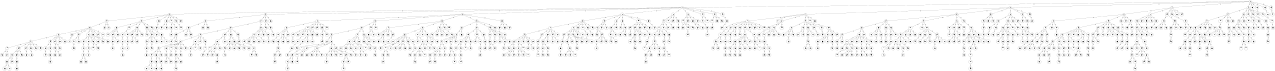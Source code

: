 graph G {
size="8.5,11;"
ratio = "expand;"
fixedsize="true;"
overlap="scale;"
node[shape=circle,width=.12,hight=.12,fontsize=12]
edge[fontsize=12]

0[label=" 0" color=black, pos="2.4255162,2.7724659!"];
1[label=" 1" color=black, pos="2.8755446,2.6848909!"];
2[label=" 2" color=black, pos="1.7741017,1.1785218!"];
3[label=" 3" color=black, pos="0.029870349,2.9129953!"];
4[label=" 4" color=black, pos="0.48423397,1.3243323!"];
5[label=" 5" color=black, pos="2.4279436,2.5830209!"];
6[label=" 6" color=black, pos="1.8306444,2.0091673!"];
7[label=" 7" color=black, pos="0.28789661,1.3763756!"];
8[label=" 8" color=black, pos="1.1988766,0.72974061!"];
9[label=" 9" color=black, pos="1.4156217,0.345829!"];
10[label=" 10" color=black, pos="2.740005,0.038036957!"];
11[label=" 11" color=black, pos="0.30665304,1.7913009!"];
12[label=" 12" color=black, pos="0.054149743,0.16184294!"];
13[label=" 13" color=black, pos="1.3517274,0.3686599!"];
14[label=" 14" color=black, pos="1.8795141,1.6578725!"];
15[label=" 15" color=black, pos="1.8764402,0.88082352!"];
16[label=" 16" color=black, pos="0.18308953,0.14973792!"];
17[label=" 17" color=black, pos="1.0251956,1.7884346!"];
18[label=" 18" color=black, pos="2.0199177,1.535076!"];
19[label=" 19" color=black, pos="0.77750383,0.11745777!"];
20[label=" 20" color=black, pos="1.44201,0.31374688!"];
21[label=" 21" color=black, pos="1.0241646,0.97610913!"];
22[label=" 22" color=black, pos="1.060234,2.0710893!"];
23[label=" 23" color=black, pos="1.6682297,1.0119909!"];
24[label=" 24" color=black, pos="1.562477,2.4500304!"];
25[label=" 25" color=black, pos="0.65729576,0.3528732!"];
26[label=" 26" color=black, pos="2.0649365,2.0037842!"];
27[label=" 27" color=black, pos="0.214326,1.6740939!"];
28[label=" 28" color=black, pos="1.4005427,2.4500733!"];
29[label=" 29" color=black, pos="1.6702476,1.3283859!"];
30[label=" 30" color=black, pos="0.06016404,2.6671557!"];
31[label=" 31" color=black, pos="1.3513882,2.5797129!"];
32[label=" 32" color=black, pos="2.8408754,0.50153774!"];
33[label=" 33" color=black, pos="2.2682082,1.1753847!"];
34[label=" 34" color=black, pos="2.7423601,2.1755851!"];
35[label=" 35" color=black, pos="1.3004109,1.613022!"];
36[label=" 36" color=black, pos="0.83751974,1.1256609!"];
37[label=" 37" color=black, pos="1.4892778,2.2382488!"];
38[label=" 38" color=black, pos="1.8535222,2.2778355!"];
39[label=" 39" color=black, pos="1.5845511,2.1187755!"];
40[label=" 40" color=black, pos="2.8872917,2.9235978!"];
41[label=" 41" color=black, pos="2.4747241,2.4886447!"];
42[label=" 42" color=black, pos="1.2781514,1.1737703!"];
43[label=" 43" color=black, pos="2.5139087,1.2795159!"];
44[label=" 44" color=black, pos="1.8498878,1.8591957!"];
45[label=" 45" color=black, pos="1.8592237,2.8886074!"];
46[label=" 46" color=black, pos="1.002849,1.9176562!"];
47[label=" 47" color=black, pos="1.0239914,1.0128267!"];
48[label=" 48" color=black, pos="1.6567449,1.066783!"];
49[label=" 49" color=black, pos="1.0354069,0.34855331!"];
50[label=" 50" color=black, pos="1.2196574,0.89212054!"];
51[label=" 51" color=black, pos="2.3091161,1.0849945!"];
52[label=" 52" color=black, pos="2.5768133,0.49816937!"];
53[label=" 53" color=black, pos="1.0416348,1.148783!"];
54[label=" 54" color=black, pos="2.5532197,2.631884!"];
55[label=" 55" color=black, pos="1.1028709,2.4884942!"];
56[label=" 56" color=black, pos="0.58113516,2.8910848!"];
57[label=" 57" color=black, pos="2.1107049,0.93010034!"];
58[label=" 58" color=black, pos="1.7619618,2.0639284!"];
59[label=" 59" color=black, pos="1.9938573,1.2300817!"];
60[label=" 60" color=black, pos="0.093113123,2.0067077!"];
61[label=" 61" color=black, pos="0.11502783,1.1792317!"];
62[label=" 62" color=black, pos="1.2219299,0.24545866!"];
63[label=" 63" color=black, pos="0.45582638,2.0844165!"];
64[label=" 64" color=black, pos="1.28923,2.6535036!"];
65[label=" 65" color=black, pos="1.2151395,2.7302972!"];
66[label=" 66" color=black, pos="1.4058248,1.0481792!"];
67[label=" 67" color=black, pos="0.94314843,2.9703528!"];
68[label=" 68" color=black, pos="1.0065119,0.17100945!"];
69[label=" 69" color=black, pos="0.13255125,2.7897873!"];
70[label=" 70" color=black, pos="0.16135685,2.6792819!"];
71[label=" 71" color=black, pos="0.76919879,1.6541448!"];
72[label=" 72" color=black, pos="0.73919975,0.45836372!"];
73[label=" 73" color=black, pos="0.89125233,2.9314406!"];
74[label=" 74" color=black, pos="0.98288643,0.69675933!"];
75[label=" 75" color=black, pos="0.25788066,2.9622964!"];
76[label=" 76" color=black, pos="2.6441727,2.3859323!"];
77[label=" 77" color=black, pos="1.483547,1.1312051!"];
78[label=" 78" color=black, pos="2.2109655,2.2620871!"];
79[label=" 79" color=black, pos="0.57418533,0.038593153!"];
80[label=" 80" color=black, pos="1.2238802,1.2677244!"];
81[label=" 81" color=black, pos="0.68561776,2.4122097!"];
82[label=" 82" color=black, pos="2.1787848,2.594539!"];
83[label=" 83" color=black, pos="0.7760812,1.701058!"];
84[label=" 84" color=black, pos="1.6901413,0.19697792!"];
85[label=" 85" color=black, pos="1.2627099,0.81859218!"];
86[label=" 86" color=black, pos="2.13867,1.4538398!"];
87[label=" 87" color=black, pos="2.9969111,2.0262404!"];
88[label=" 88" color=black, pos="0.98938978,1.3359239!"];
89[label=" 89" color=black, pos="2.4931297,1.3435117!"];
90[label=" 90" color=black, pos="1.8571026,2.1085799!"];
91[label=" 91" color=black, pos="2.4948862,0.053437771!"];
92[label=" 92" color=black, pos="0.89662814,0.35871584!"];
93[label=" 93" color=black, pos="1.5785987,2.6330134!"];
94[label=" 94" color=black, pos="0.25798727,0.43012397!"];
95[label=" 95" color=black, pos="0.5792861,1.4756897!"];
96[label=" 96" color=black, pos="1.7503291,2.2436834!"];
97[label=" 97" color=black, pos="1.5597472,0.91537323!"];
98[label=" 98" color=black, pos="0.5252459,1.0500337!"];
99[label=" 99" color=black, pos="2.833591,1.2051596!"];
100[label=" 100" color=black, pos="2.3538871,0.8895571!"];
101[label=" 101" color=black, pos="0.7411835,0.64975451!"];
102[label=" 102" color=black, pos="2.6094237,1.2540692!"];
103[label=" 103" color=black, pos="2.5362428,1.7573857!"];
104[label=" 104" color=black, pos="1.5413725,0.53003067!"];
105[label=" 105" color=black, pos="1.5882642,1.5179695!"];
106[label=" 106" color=black, pos="1.469357,2.1336423!"];
107[label=" 107" color=black, pos="0.67147455,1.033167!"];
108[label=" 108" color=black, pos="2.9026774,1.9578475!"];
109[label=" 109" color=black, pos="0.44529468,2.6430317!"];
110[label=" 110" color=black, pos="2.6874805,0.24342821!"];
111[label=" 111" color=black, pos="1.6268597,1.5102952!"];
112[label=" 112" color=black, pos="2.001883,1.2693518!"];
113[label=" 113" color=black, pos="1.4857298,2.7036574!"];
114[label=" 114" color=black, pos="1.3553244,0.25803474!"];
115[label=" 115" color=black, pos="0.17610154,1.0521606!"];
116[label=" 116" color=black, pos="1.2139259,2.7226398!"];
117[label=" 117" color=black, pos="0.61761016,0.713939!"];
118[label=" 118" color=black, pos="2.2627723,2.528814!"];
119[label=" 119" color=black, pos="0.95818112,2.0578641!"];
120[label=" 120" color=black, pos="2.0794351,0.55021137!"];
121[label=" 121" color=black, pos="2.1145372,0.52025165!"];
122[label=" 122" color=black, pos="0.091168395,1.4966605!"];
123[label=" 123" color=black, pos="1.0694882,0.34604885!"];
124[label=" 124" color=black, pos="0.55882932,0.9426347!"];
125[label=" 125" color=black, pos="1.4343601,1.4815301!"];
126[label=" 126" color=black, pos="1.6139409,2.5867643!"];
127[label=" 127" color=black, pos="0.049453273,1.5321862!"];
128[label=" 128" color=black, pos="2.9718442,2.6940532!"];
129[label=" 129" color=black, pos="0.3362663,2.5562429!"];
130[label=" 130" color=black, pos="0.99259124,1.6947046!"];
131[label=" 131" color=black, pos="1.6017247,0.34549351!"];
132[label=" 132" color=black, pos="1.1094421,2.3369934!"];
133[label=" 133" color=black, pos="0.94470191,2.2409346!"];
134[label=" 134" color=black, pos="2.8288677,0.13076487!"];
135[label=" 135" color=black, pos="2.4723273,1.0072093!"];
136[label=" 136" color=black, pos="0.74534859,0.53055286!"];
137[label=" 137" color=black, pos="1.9155673,0.50904959!"];
138[label=" 138" color=black, pos="1.1396993,0.97023799!"];
139[label=" 139" color=black, pos="0.24450771,1.9019779!"];
140[label=" 140" color=black, pos="1.6038597,1.8977521!"];
141[label=" 141" color=black, pos="2.0574949,1.1072044!"];
142[label=" 142" color=black, pos="1.9663856,0.7646835!"];
143[label=" 143" color=black, pos="1.9009204,2.8828843!"];
144[label=" 144" color=black, pos="0.47315526,1.7278838!"];
145[label=" 145" color=black, pos="2.500233,2.2968812!"];
146[label=" 146" color=black, pos="1.4406877,1.3813562!"];
147[label=" 147" color=black, pos="2.5828507,0.039145226!"];
148[label=" 148" color=black, pos="1.5223055,0.73527198!"];
149[label=" 149" color=black, pos="0.075584021,1.466163!"];
150[label=" 150" color=black, pos="2.0804457,2.4806825!"];
151[label=" 151" color=black, pos="1.0027393,1.627635!"];
152[label=" 152" color=black, pos="2.777004,0.86461714!"];
153[label=" 153" color=black, pos="0.59245232,1.9171693!"];
154[label=" 154" color=black, pos="2.4286175,1.7183354!"];
155[label=" 155" color=black, pos="2.5818596,0.1981785!"];
156[label=" 156" color=black, pos="0.69437791,0.68396556!"];
157[label=" 157" color=black, pos="1.7759269,1.8119315!"];
158[label=" 158" color=black, pos="1.3809751,2.8377387!"];
159[label=" 159" color=black, pos="2.6561808,2.8596089!"];
160[label=" 160" color=black, pos="1.8208927,2.7104218!"];
161[label=" 161" color=black, pos="1.8857243,0.44648497!"];
162[label=" 162" color=black, pos="0.92611656,2.32581!"];
163[label=" 163" color=black, pos="0.92230092,2.6121413!"];
164[label=" 164" color=black, pos="2.4574389,1.3866407!"];
165[label=" 165" color=black, pos="2.4462355,1.0897385!"];
166[label=" 166" color=black, pos="0.4911863,2.2109249!"];
167[label=" 167" color=black, pos="0.39285102,0.58055189!"];
168[label=" 168" color=black, pos="2.7947598,0.62708868!"];
169[label=" 169" color=black, pos="0.91856473,1.9948259!"];
170[label=" 170" color=black, pos="0.23839398,1.3526575!"];
171[label=" 171" color=black, pos="2.8446244,0.77737372!"];
172[label=" 172" color=black, pos="1.2609057,2.5354292!"];
173[label=" 173" color=black, pos="2.3625868,1.5343517!"];
174[label=" 174" color=black, pos="1.5526449,1.0011402!"];
175[label=" 175" color=black, pos="0.81581036,1.1592396!"];
176[label=" 176" color=black, pos="2.8726657,1.2910543!"];
177[label=" 177" color=black, pos="1.8599019,1.6359117!"];
178[label=" 178" color=black, pos="2.6065161,0.2589908!"];
179[label=" 179" color=black, pos="0.95336804,2.7532038!"];
180[label=" 180" color=black, pos="0.20037898,1.9214149!"];
181[label=" 181" color=black, pos="2.9138006,1.4167388!"];
182[label=" 182" color=black, pos="2.2010432,0.41194138!"];
183[label=" 183" color=black, pos="2.999571,0.62742374!"];
184[label=" 184" color=black, pos="1.3575092,0.66346715!"];
185[label=" 185" color=black, pos="0.20435826,2.315707!"];
186[label=" 186" color=black, pos="0.28794812,1.2620149!"];
187[label=" 187" color=black, pos="2.6110624,1.4555899!"];
188[label=" 188" color=black, pos="1.3038516,0.37440707!"];
189[label=" 189" color=black, pos="1.8327715,2.6840977!"];
190[label=" 190" color=black, pos="2.2090248,2.0506683!"];
191[label=" 191" color=black, pos="1.66722,2.0808325!"];
192[label=" 192" color=black, pos="2.5965701,0.24214043!"];
193[label=" 193" color=black, pos="0.043678509,2.6118027!"];
194[label=" 194" color=black, pos="2.1325453,1.5729428!"];
195[label=" 195" color=black, pos="2.8890363,2.555049!"];
196[label=" 196" color=black, pos="0.40553757,1.4105402!"];
197[label=" 197" color=black, pos="1.7206019,2.2721238!"];
198[label=" 198" color=black, pos="0.19067695,1.1382225!"];
199[label=" 199" color=black, pos="0.00088418135,2.8826263!"];
200[label=" 200" color=black, pos="0.96335454,1.3983826!"];
201[label=" 201" color=black, pos="2.6826142,1.3386597!"];
202[label=" 202" color=black, pos="1.884003,1.5587672!"];
203[label=" 203" color=black, pos="1.9401352,2.9659272!"];
204[label=" 204" color=black, pos="0.04327223,0.58398182!"];
205[label=" 205" color=black, pos="1.4711053,1.6935009!"];
206[label=" 206" color=black, pos="2.1788978,1.5196792!"];
207[label=" 207" color=black, pos="2.0507782,1.7772362!"];
208[label=" 208" color=black, pos="1.5270722,1.0211658!"];
209[label=" 209" color=black, pos="0.18580413,0.02484584!"];
210[label=" 210" color=black, pos="1.271428,0.84284637!"];
211[label=" 211" color=black, pos="2.6974292,2.5572359!"];
212[label=" 212" color=black, pos="1.185241,1.5045755!"];
213[label=" 213" color=black, pos="1.9973234,2.3181284!"];
214[label=" 214" color=black, pos="1.0297997,2.356003!"];
215[label=" 215" color=black, pos="1.2401131,0.094710734!"];
216[label=" 216" color=black, pos="0.30885804,0.97687166!"];
217[label=" 217" color=black, pos="0.47570207,2.5644693!"];
218[label=" 218" color=black, pos="0.58533049,1.9586932!"];
219[label=" 219" color=black, pos="0.21608923,1.023461!"];
220[label=" 220" color=black, pos="2.6571468,1.0576764!"];
221[label=" 221" color=black, pos="1.726113,0.83069125!"];
222[label=" 222" color=black, pos="1.2136125,1.8364906!"];
223[label=" 223" color=black, pos="0.31993354,1.2209109!"];
224[label=" 224" color=black, pos="2.0470779,1.1234538!"];
225[label=" 225" color=black, pos="1.1995001,0.26991002!"];
226[label=" 226" color=black, pos="1.0952387,0.067590213!"];
227[label=" 227" color=black, pos="2.7445323,0.7126581!"];
228[label=" 228" color=black, pos="0.61908782,0.05614923!"];
229[label=" 229" color=black, pos="2.1461394,0.10111345!"];
230[label=" 230" color=black, pos="1.0735348,0.81347751!"];
231[label=" 231" color=black, pos="2.8688054,0.022259912!"];
232[label=" 232" color=black, pos="0.23217101,1.4386633!"];
233[label=" 233" color=black, pos="0.83363672,0.21650165!"];
234[label=" 234" color=black, pos="0.93717656,1.2402033!"];
235[label=" 235" color=black, pos="1.3751431,0.083387935!"];
236[label=" 236" color=black, pos="2.7231959,1.3394317!"];
237[label=" 237" color=black, pos="0.026377649,1.2290872!"];
238[label=" 238" color=black, pos="2.3781492,2.4933808!"];
239[label=" 239" color=black, pos="1.0769531,0.16283799!"];
240[label=" 240" color=black, pos="2.6613543,0.74079523!"];
241[label=" 241" color=black, pos="2.3100747,0.42386647!"];
242[label=" 242" color=black, pos="1.2413887,2.9289601!"];
243[label=" 243" color=black, pos="1.6169312,0.61076277!"];
244[label=" 244" color=black, pos="2.1518852,0.20946243!"];
245[label=" 245" color=black, pos="2.3907396,0.27817527!"];
246[label=" 246" color=black, pos="2.4811143,2.0158435!"];
247[label=" 247" color=black, pos="1.2871967,0.86719161!"];
248[label=" 248" color=black, pos="0.78018278,2.4435421!"];
249[label=" 249" color=black, pos="1.5652837,0.33750868!"];
250[label=" 250" color=black, pos="1.5314784,1.4232043!"];
251[label=" 251" color=black, pos="1.2788168,0.48853665!"];
252[label=" 252" color=black, pos="0.98416152,0.60896482!"];
253[label=" 253" color=black, pos="1.1365487,1.14379!"];
254[label=" 254" color=black, pos="2.6586961,1.1757305!"];
255[label=" 255" color=black, pos="0.33831491,0.89444385!"];
256[label=" 256" color=black, pos="2.6509089,1.2087551!"];
257[label=" 257" color=black, pos="2.2053945,1.0228651!"];
258[label=" 258" color=black, pos="2.8127326,1.8852824!"];
259[label=" 259" color=black, pos="1.4800364,2.5222514!"];
260[label=" 260" color=black, pos="0.071818137,0.83909908!"];
261[label=" 261" color=black, pos="1.0183563,2.8260299!"];
262[label=" 262" color=black, pos="2.1425225,2.6229452!"];
263[label=" 263" color=black, pos="1.0446825,2.5993351!"];
264[label=" 264" color=black, pos="2.855375,0.91178404!"];
265[label=" 265" color=black, pos="2.354354,0.7976424!"];
266[label=" 266" color=black, pos="2.3807185,2.258636!"];
267[label=" 267" color=black, pos="1.0567439,2.3249528!"];
268[label=" 268" color=black, pos="0.91210353,1.3369289!"];
269[label=" 269" color=black, pos="2.146941,1.6075122!"];
270[label=" 270" color=black, pos="0.16471909,0.77030089!"];
271[label=" 271" color=black, pos="1.7478464,1.904993!"];
272[label=" 272" color=black, pos="0.1777262,0.66399088!"];
273[label=" 273" color=black, pos="1.7514261,0.69916684!"];
274[label=" 274" color=black, pos="2.1445581,1.9928995!"];
275[label=" 275" color=black, pos="1.7386902,1.329864!"];
276[label=" 276" color=black, pos="2.4819043,1.5812535!"];
277[label=" 277" color=black, pos="0.82975156,0.91830876!"];
278[label=" 278" color=black, pos="0.41922302,0.20387221!"];
279[label=" 279" color=black, pos="2.0582456,0.77029075!"];
280[label=" 280" color=black, pos="1.9256422,1.7680521!"];
281[label=" 281" color=black, pos="2.8959149,2.8092129!"];
282[label=" 282" color=black, pos="0.42502174,2.241775!"];
283[label=" 283" color=black, pos="0.11996476,0.81450564!"];
284[label=" 284" color=black, pos="1.2384318,1.2307143!"];
285[label=" 285" color=black, pos="2.5845248,0.062654011!"];
286[label=" 286" color=black, pos="1.8376327,2.1708172!"];
287[label=" 287" color=black, pos="2.3753914,2.1318502!"];
288[label=" 288" color=black, pos="1.3753896,1.9781019!"];
289[label=" 289" color=black, pos="0.36712116,1.3117775!"];
290[label=" 290" color=black, pos="1.5894272,0.95585482!"];
291[label=" 291" color=black, pos="1.1251914,1.311261!"];
292[label=" 292" color=black, pos="1.1661196,2.4318066!"];
293[label=" 293" color=black, pos="1.6909984,2.7543923!"];
294[label=" 294" color=black, pos="2.7609868,2.4245094!"];
295[label=" 295" color=black, pos="0.86631745,1.4374118!"];
296[label=" 296" color=black, pos="2.4562619,1.5130116!"];
297[label=" 297" color=black, pos="1.2028284,2.615526!"];
298[label=" 298" color=black, pos="1.3783416,0.50164751!"];
299[label=" 299" color=black, pos="0.34174125,1.8671562!"];
300[label=" 300" color=black, pos="1.3548838,1.2585053!"];
301[label=" 301" color=black, pos="1.7934234,1.5745132!"];
302[label=" 302" color=black, pos="0.93810701,1.6907884!"];
303[label=" 303" color=black, pos="2.5553823,2.0461315!"];
304[label=" 304" color=black, pos="0.54371386,2.8350273!"];
305[label=" 305" color=black, pos="2.3839322,0.53879787!"];
306[label=" 306" color=black, pos="2.021934,2.2658067!"];
307[label=" 307" color=black, pos="1.8533539,2.8715361!"];
308[label=" 308" color=black, pos="2.4319257,0.25411975!"];
309[label=" 309" color=black, pos="1.142939,2.7797592!"];
310[label=" 310" color=black, pos="2.8276556,2.8854704!"];
311[label=" 311" color=black, pos="0.59874785,1.3946821!"];
312[label=" 312" color=black, pos="0.49074502,1.889004!"];
313[label=" 313" color=black, pos="1.6802626,2.6369509!"];
314[label=" 314" color=black, pos="1.4682472,0.06587196!"];
315[label=" 315" color=black, pos="0.035720472,2.5298387!"];
316[label=" 316" color=black, pos="1.0674495,1.6929952!"];
317[label=" 317" color=black, pos="2.6125914,1.2914345!"];
318[label=" 318" color=black, pos="1.9433021,1.823285!"];
319[label=" 319" color=black, pos="2.1085068,1.6845117!"];
320[label=" 320" color=black, pos="1.4476765,1.473929!"];
321[label=" 321" color=black, pos="1.0013175,1.8301358!"];
322[label=" 322" color=black, pos="2.0136375,0.79116587!"];
323[label=" 323" color=black, pos="2.8334159,1.5170041!"];
324[label=" 324" color=black, pos="1.1049631,2.1112539!"];
325[label=" 325" color=black, pos="0.68275377,0.1578016!"];
326[label=" 326" color=black, pos="1.5795932,0.16810584!"];
327[label=" 327" color=black, pos="2.1990537,1.2873519!"];
328[label=" 328" color=black, pos="1.4261332,2.7746693!"];
329[label=" 329" color=black, pos="0.87216082,0.89701546!"];
330[label=" 330" color=black, pos="2.5008129,2.9351563!"];
331[label=" 331" color=black, pos="1.0091859,1.2350942!"];
332[label=" 332" color=black, pos="1.6621597,1.8317036!"];
333[label=" 333" color=black, pos="1.7490365,0.97096935!"];
334[label=" 334" color=black, pos="2.9705917,0.016729718!"];
335[label=" 335" color=black, pos="2.9916927,1.8163756!"];
336[label=" 336" color=black, pos="2.0653625,0.84527657!"];
337[label=" 337" color=black, pos="1.19585,1.8233216!"];
338[label=" 338" color=black, pos="0.43047336,2.0308917!"];
339[label=" 339" color=black, pos="0.21063826,2.5538083!"];
340[label=" 340" color=black, pos="2.6123341,1.2177114!"];
341[label=" 341" color=black, pos="0.37501704,0.69000018!"];
342[label=" 342" color=black, pos="1.327756,0.51525418!"];
343[label=" 343" color=black, pos="2.0108115,2.7372746!"];
344[label=" 344" color=black, pos="0.92267469,0.013697323!"];
345[label=" 345" color=black, pos="2.3248432,1.8151877!"];
346[label=" 346" color=black, pos="0.59549684,2.1949758!"];
347[label=" 347" color=black, pos="2.1120654,1.6789331!"];
348[label=" 348" color=black, pos="0.13429601,0.085769949!"];
349[label=" 349" color=black, pos="2.0853253,2.8549218!"];
350[label=" 350" color=black, pos="1.4825,2.7325299!"];
351[label=" 351" color=black, pos="1.7018058,0.56948552!"];
352[label=" 352" color=black, pos="2.0523556,2.7430052!"];
353[label=" 353" color=black, pos="0.42020179,0.1325153!"];
354[label=" 354" color=black, pos="0.40427237,0.82183373!"];
355[label=" 355" color=black, pos="0.076275246,2.2407372!"];
356[label=" 356" color=black, pos="0.39741128,0.71988431!"];
357[label=" 357" color=black, pos="1.1022773,2.8958178!"];
358[label=" 358" color=black, pos="2.9449821,1.0780888!"];
359[label=" 359" color=black, pos="1.0981522,1.2712684!"];
360[label=" 360" color=black, pos="1.2307572,0.52770658!"];
361[label=" 361" color=black, pos="2.5724665,0.66665761!"];
362[label=" 362" color=black, pos="0.98771299,0.49307665!"];
363[label=" 363" color=black, pos="1.9892581,0.27455949!"];
364[label=" 364" color=black, pos="1.060321,2.869406!"];
365[label=" 365" color=black, pos="1.5692499,1.7473756!"];
366[label=" 366" color=black, pos="1.3935715,0.16101997!"];
367[label=" 367" color=black, pos="0.47303879,1.6422315!"];
368[label=" 368" color=black, pos="0.44656196,1.354755!"];
369[label=" 369" color=black, pos="0.83015994,2.9957674!"];
370[label=" 370" color=black, pos="1.5099039,2.8818612!"];
371[label=" 371" color=black, pos="2.2226579,2.8858314!"];
372[label=" 372" color=black, pos="0.15086446,2.4455772!"];
373[label=" 373" color=black, pos="1.5204612,1.2343464!"];
374[label=" 374" color=black, pos="2.0184173,0.40575632!"];
375[label=" 375" color=black, pos="2.8276548,2.1952521!"];
376[label=" 376" color=black, pos="1.2179259,0.29324523!"];
377[label=" 377" color=black, pos="0.5714196,2.8659587!"];
378[label=" 378" color=black, pos="0.77785663,2.5804855!"];
379[label=" 379" color=black, pos="1.9042405,0.28349343!"];
380[label=" 380" color=black, pos="0.22155439,2.7752194!"];
381[label=" 381" color=black, pos="2.9220235,1.6560482!"];
382[label=" 382" color=black, pos="2.4049323,1.4318969!"];
383[label=" 383" color=black, pos="1.1097923,1.5068038!"];
384[label=" 384" color=black, pos="2.177156,1.375804!"];
385[label=" 385" color=black, pos="0.089061596,2.8298991!"];
386[label=" 386" color=black, pos="0.98958257,1.8674327!"];
387[label=" 387" color=black, pos="1.8767016,2.9489281!"];
388[label=" 388" color=black, pos="2.8799968,0.84027156!"];
389[label=" 389" color=black, pos="1.7337133,0.74246116!"];
390[label=" 390" color=black, pos="2.5581243,2.3712326!"];
391[label=" 391" color=black, pos="2.801507,0.9956348!"];
392[label=" 392" color=black, pos="0.67808538,0.72723859!"];
393[label=" 393" color=black, pos="0.61320146,2.6340652!"];
394[label=" 394" color=black, pos="2.9675223,0.49660715!"];
395[label=" 395" color=black, pos="1.6524241,2.9424799!"];
396[label=" 396" color=black, pos="2.1696828,2.3344413!"];
397[label=" 397" color=black, pos="0.27907125,2.0420417!"];
398[label=" 398" color=black, pos="1.2512605,0.50511216!"];
399[label=" 399" color=black, pos="1.2913107,1.0314305!"];
400[label=" 400" color=black, pos="0.87218572,0.73654307!"];
401[label=" 401" color=black, pos="0.31580681,0.088171215!"];
402[label=" 402" color=black, pos="1.8721062,1.127553!"];
403[label=" 403" color=black, pos="2.0303136,1.0569513!"];
404[label=" 404" color=black, pos="2.8527844,1.1033925!"];
405[label=" 405" color=black, pos="1.4682951,2.9690512!"];
406[label=" 406" color=black, pos="1.5587086,2.7723231!"];
407[label=" 407" color=black, pos="1.9749103,2.8194154!"];
408[label=" 408" color=black, pos="2.5624228,2.3324832!"];
409[label=" 409" color=black, pos="0.92656674,0.16155875!"];
410[label=" 410" color=black, pos="2.0054328,0.3232033!"];
411[label=" 411" color=black, pos="2.3591447,0.23574286!"];
412[label=" 412" color=black, pos="0.77154723,2.3437848!"];
413[label=" 413" color=black, pos="1.4845696,2.9593979!"];
414[label=" 414" color=black, pos="0.7869994,0.8932975!"];
415[label=" 415" color=black, pos="1.5354748,0.60900579!"];
416[label=" 416" color=black, pos="0.26867135,1.9761272!"];
417[label=" 417" color=black, pos="1.3621435,0.99391105!"];
418[label=" 418" color=black, pos="0.42679778,1.4033227!"];
419[label=" 419" color=black, pos="2.697269,1.9978717!"];
420[label=" 420" color=black, pos="1.978201,1.7086585!"];
421[label=" 421" color=black, pos="1.6544925,0.50604883!"];
422[label=" 422" color=black, pos="0.39977755,1.2034016!"];
423[label=" 423" color=black, pos="1.1120592,0.03314993!"];
424[label=" 424" color=black, pos="0.75389645,1.5759687!"];
425[label=" 425" color=black, pos="2.1469632,1.4836162!"];
426[label=" 426" color=black, pos="2.8869941,2.3597034!"];
427[label=" 427" color=black, pos="0.52600455,2.0530792!"];
428[label=" 428" color=black, pos="2.6992316,2.9669762!"];
429[label=" 429" color=black, pos="2.4297942,0.79521599!"];
430[label=" 430" color=black, pos="0.87237132,2.7648241!"];
431[label=" 431" color=black, pos="0.81102506,2.3651611!"];
432[label=" 432" color=black, pos="0.8072512,2.6809614!"];
433[label=" 433" color=black, pos="2.5110095,0.52797528!"];
434[label=" 434" color=black, pos="2.0515166,1.9822666!"];
435[label=" 435" color=black, pos="1.2452538,1.0817267!"];
436[label=" 436" color=black, pos="0.79708356,0.29820947!"];
437[label=" 437" color=black, pos="1.5217278,0.056449543!"];
438[label=" 438" color=black, pos="2.0920431,1.3785297!"];
439[label=" 439" color=black, pos="2.6192477,1.4679897!"];
440[label=" 440" color=black, pos="2.6848206,1.3807132!"];
441[label=" 441" color=black, pos="0.31352876,1.5938336!"];
442[label=" 442" color=black, pos="1.7963672,1.9425665!"];
443[label=" 443" color=black, pos="2.611446,1.9861064!"];
444[label=" 444" color=black, pos="2.072996,2.6354074!"];
445[label=" 445" color=black, pos="1.3777413,0.988823!"];
446[label=" 446" color=black, pos="1.5131305,2.3728526!"];
447[label=" 447" color=black, pos="1.1110435,1.5588771!"];
448[label=" 448" color=black, pos="2.9897934,0.99169421!"];
449[label=" 449" color=black, pos="1.8482788,1.6683675!"];
450[label=" 450" color=black, pos="0.16162808,0.68626705!"];
451[label=" 451" color=black, pos="2.6352272,2.1816037!"];
452[label=" 452" color=black, pos="1.9566893,0.30294704!"];
453[label=" 453" color=black, pos="2.5088679,2.8042151!"];
454[label=" 454" color=black, pos="0.65912274,2.1543767!"];
455[label=" 455" color=black, pos="2.01791,1.5660304!"];
456[label=" 456" color=black, pos="2.6528441,0.31102546!"];
457[label=" 457" color=black, pos="0.14325244,2.1457689!"];
458[label=" 458" color=black, pos="1.590327,2.0779546!"];
459[label=" 459" color=black, pos="0.50440941,1.9337773!"];
460[label=" 460" color=black, pos="1.0765693,0.79552941!"];
461[label=" 461" color=black, pos="2.5284944,2.6074357!"];
462[label=" 462" color=black, pos="1.7768122,2.9577834!"];
463[label=" 463" color=black, pos="2.4750662,1.8024255!"];
464[label=" 464" color=black, pos="2.0815384,1.6290332!"];
465[label=" 465" color=black, pos="0.092843903,2.5296713!"];
466[label=" 466" color=black, pos="1.606838,1.908725!"];
467[label=" 467" color=black, pos="0.86718425,1.5723462!"];
468[label=" 468" color=black, pos="1.0792267,0.52919087!"];
469[label=" 469" color=black, pos="2.9676201,1.7953382!"];
470[label=" 470" color=black, pos="2.8984391,2.5391544!"];
471[label=" 471" color=black, pos="2.2769354,2.5014155!"];
472[label=" 472" color=black, pos="2.4550309,2.5832645!"];
473[label=" 473" color=black, pos="2.9052508,2.2310456!"];
474[label=" 474" color=black, pos="2.7205618,0.62333617!"];
475[label=" 475" color=black, pos="1.9822729,0.5314996!"];
476[label=" 476" color=black, pos="2.5635579,1.6692206!"];
477[label=" 477" color=black, pos="1.1973171,0.27561024!"];
478[label=" 478" color=black, pos="1.2176804,1.4692614!"];
479[label=" 479" color=black, pos="0.15634457,0.85308947!"];
480[label=" 480" color=black, pos="1.1011256,1.1592502!"];
481[label=" 481" color=black, pos="0.54928978,0.51846516!"];
482[label=" 482" color=black, pos="0.53006639,1.8575975!"];
483[label=" 483" color=black, pos="1.3374837,1.5738388!"];
484[label=" 484" color=black, pos="0.44978762,2.4322195!"];
485[label=" 485" color=black, pos="1.7076183,2.7428609!"];
486[label=" 486" color=black, pos="1.5225944,2.4199145!"];
487[label=" 487" color=black, pos="2.1827992,0.29031443!"];
488[label=" 488" color=black, pos="1.7093579,0.29030128!"];
489[label=" 489" color=black, pos="0.8398604,2.5284992!"];
490[label=" 490" color=black, pos="1.9505678,2.8822661!"];
491[label=" 491" color=black, pos="0.7751939,1.189093!"];
492[label=" 492" color=black, pos="0.69916438,2.8720862!"];
493[label=" 493" color=black, pos="1.3291423,0.33208135!"];
494[label=" 494" color=black, pos="1.8270694,0.53067569!"];
495[label=" 495" color=black, pos="1.0249997,2.2937935!"];
496[label=" 496" color=black, pos="2.2705547,0.99300529!"];
497[label=" 497" color=black, pos="0.39286126,1.4803419!"];
498[label=" 498" color=black, pos="1.9076013,2.6314805!"];
499[label=" 499" color=black, pos="0.81871289,2.9077767!"];
500[label=" 500" color=black, pos="2.441886,0.92465993!"];
501[label=" 501" color=black, pos="1.3948101,2.6227649!"];
502[label=" 502" color=black, pos="1.0087371,2.2317481!"];
503[label=" 503" color=black, pos="2.9744307,1.7680944!"];
504[label=" 504" color=black, pos="2.1096365,0.35540058!"];
505[label=" 505" color=black, pos="0.28260421,0.84592679!"];
506[label=" 506" color=black, pos="1.1983505,1.8730006!"];
507[label=" 507" color=black, pos="1.2979807,0.53494065!"];
508[label=" 508" color=black, pos="2.5606402,0.51089488!"];
509[label=" 509" color=black, pos="1.7163419,1.1773298!"];
510[label=" 510" color=black, pos="2.2871004,0.75881575!"];
511[label=" 511" color=black, pos="0.93461957,2.5065166!"];
512[label=" 512" color=black, pos="2.2880099,0.54675381!"];
513[label=" 513" color=black, pos="0.69765966,0.76081957!"];
514[label=" 514" color=black, pos="2.8700879,1.9130735!"];
515[label=" 515" color=black, pos="0.4145975,0.90793523!"];
516[label=" 516" color=black, pos="0.90761474,1.930688!"];
517[label=" 517" color=black, pos="2.5524899,1.3490355!"];
518[label=" 518" color=black, pos="2.5170957,0.10112143!"];
519[label=" 519" color=black, pos="0.63476146,2.4959713!"];
520[label=" 520" color=black, pos="1.4695552,2.4933855!"];
521[label=" 521" color=black, pos="0.43540574,0.063224969!"];
522[label=" 522" color=black, pos="1.8880252,1.4735622!"];
523[label=" 523" color=black, pos="0.42431266,0.27786045!"];
524[label=" 524" color=black, pos="1.8003275,0.955884!"];
525[label=" 525" color=black, pos="0.3165663,1.1924077!"];
526[label=" 526" color=black, pos="2.4127708,0.28537729!"];
527[label=" 527" color=black, pos="0.90116715,1.9703036!"];
528[label=" 528" color=black, pos="2.8240738,0.53793714!"];
529[label=" 529" color=black, pos="0.71789411,2.5649731!"];
530[label=" 530" color=black, pos="2.5774606,0.90854204!"];
531[label=" 531" color=black, pos="1.4200327,0.33370066!"];
532[label=" 532" color=black, pos="0.39495098,0.57317758!"];
533[label=" 533" color=black, pos="1.5945042,1.5451793!"];
534[label=" 534" color=black, pos="2.0591144,1.0548073!"];
535[label=" 535" color=black, pos="0.6119052,2.3310039!"];
536[label=" 536" color=black, pos="1.4888,2.6954585!"];
537[label=" 537" color=black, pos="0.47010315,1.8126134!"];
538[label=" 538" color=black, pos="2.2989669,1.049337!"];
539[label=" 539" color=black, pos="2.907558,1.9393597!"];
540[label=" 540" color=black, pos="1.6726223,0.014026233!"];
541[label=" 541" color=black, pos="1.2781226,1.2744015!"];
542[label=" 542" color=black, pos="1.3897621,0.29751861!"];
543[label=" 543" color=black, pos="2.3543197,0.43764628!"];
544[label=" 544" color=black, pos="0.49746355,1.0498138!"];
545[label=" 545" color=black, pos="1.3935364,0.015130463!"];
546[label=" 546" color=black, pos="2.5835827,0.41150284!"];
547[label=" 547" color=black, pos="0.44750515,1.7936497!"];
548[label=" 548" color=black, pos="0.86339987,2.387254!"];
549[label=" 549" color=black, pos="0.36688141,1.4787595!"];
550[label=" 550" color=black, pos="1.9908643,0.75831082!"];
551[label=" 551" color=black, pos="0.40480061,0.18830371!"];
552[label=" 552" color=black, pos="1.3290619,1.8698309!"];
553[label=" 553" color=black, pos="0.10054477,2.4151016!"];
554[label=" 554" color=black, pos="0.94942881,1.1752682!"];
555[label=" 555" color=black, pos="1.177467,0.51706145!"];
556[label=" 556" color=black, pos="0.77659376,2.1823893!"];
557[label=" 557" color=black, pos="2.565971,1.9001187!"];
558[label=" 558" color=black, pos="1.4374269,0.90201931!"];
559[label=" 559" color=black, pos="1.8543866,2.7444917!"];
560[label=" 560" color=black, pos="2.3284405,0.90604676!"];
561[label=" 561" color=black, pos="2.4992839,0.11311281!"];
562[label=" 562" color=black, pos="0.14775271,1.8456466!"];
563[label=" 563" color=black, pos="1.2572989,2.3660865!"];
564[label=" 564" color=black, pos="0.26702355,1.1773678!"];
565[label=" 565" color=black, pos="1.2096246,2.3898298!"];
566[label=" 566" color=black, pos="1.735916,1.489279!"];
567[label=" 567" color=black, pos="0.38217214,2.7737511!"];
568[label=" 568" color=black, pos="2.8480931,0.13959799!"];
569[label=" 569" color=black, pos="1.0009462,2.7960897!"];
570[label=" 570" color=black, pos="2.5410918,1.4739185!"];
571[label=" 571" color=black, pos="1.0044444,1.8322833!"];
572[label=" 572" color=black, pos="1.3884809,0.1044625!"];
573[label=" 573" color=black, pos="1.0871376,1.2451569!"];
574[label=" 574" color=black, pos="1.7861414,0.4133562!"];
575[label=" 575" color=black, pos="1.9682065,2.8789263!"];
576[label=" 576" color=black, pos="1.8669051,0.16367668!"];
577[label=" 577" color=black, pos="1.2712351,2.0165501!"];
578[label=" 578" color=black, pos="1.6015027,0.61071755!"];
579[label=" 579" color=black, pos="0.33047375,0.87741507!"];
580[label=" 580" color=black, pos="2.452652,0.31706007!"];
581[label=" 581" color=black, pos="2.4761699,2.3628432!"];
582[label=" 582" color=black, pos="2.2966529,1.4306249!"];
583[label=" 583" color=black, pos="2.9633067,0.081159093!"];
584[label=" 584" color=black, pos="0.32807547,1.6980631!"];
585[label=" 585" color=black, pos="2.2046021,1.4116374!"];
586[label=" 586" color=black, pos="0.20508193,0.41205192!"];
587[label=" 587" color=black, pos="2.4653558,2.2545103!"];
588[label=" 588" color=black, pos="0.27134457,1.4577974!"];
589[label=" 589" color=black, pos="0.13378736,1.0098258!"];
590[label=" 590" color=black, pos="0.59684004,0.69529969!"];
591[label=" 591" color=black, pos="2.7500019,1.3903586!"];
592[label=" 592" color=black, pos="0.021294556,2.677388!"];
593[label=" 593" color=black, pos="1.8030349,0.032001508!"];
594[label=" 594" color=black, pos="2.1113803,0.5436725!"];
595[label=" 595" color=black, pos="1.7335204,2.494744!"];
596[label=" 596" color=black, pos="1.3697531,2.7523795!"];
597[label=" 597" color=black, pos="1.773182,2.9339808!"];
598[label=" 598" color=black, pos="2.202656,1.9301688!"];
599[label=" 599" color=black, pos="1.4057393,2.0307354!"];
600[label=" 600" color=black, pos="0.408949,2.6529305!"];
601[label=" 601" color=black, pos="0.79714868,1.2201007!"];
602[label=" 602" color=black, pos="2.1289854,2.4852651!"];
603[label=" 603" color=black, pos="2.561956,1.8673709!"];
604[label=" 604" color=black, pos="2.9325505,0.43524965!"];
605[label=" 605" color=black, pos="1.3819556,0.075754548!"];
606[label=" 606" color=black, pos="0.9985109,0.53726955!"];
607[label=" 607" color=black, pos="0.3264507,2.831284!"];
608[label=" 608" color=black, pos="1.2761283,2.9473836!"];
609[label=" 609" color=black, pos="2.1691465,0.98180593!"];
610[label=" 610" color=black, pos="0.93125752,2.1606378!"];
611[label=" 611" color=black, pos="2.4470801,0.42492266!"];
612[label=" 612" color=black, pos="0.64775896,0.085363095!"];
613[label=" 613" color=black, pos="1.2294027,0.61432614!"];
614[label=" 614" color=black, pos="1.167041,2.6321638!"];
615[label=" 615" color=black, pos="0.71960062,0.2288914!"];
616[label=" 616" color=black, pos="0.94766224,0.069005813!"];
617[label=" 617" color=black, pos="1.3437593,2.4149406!"];
618[label=" 618" color=black, pos="1.5178828,2.7682304!"];
619[label=" 619" color=black, pos="1.6035871,0.34459355!"];
620[label=" 620" color=black, pos="2.0533253,2.2810606!"];
621[label=" 621" color=black, pos="1.5910743,2.5106417!"];
622[label=" 622" color=black, pos="1.0469824,1.251607!"];
623[label=" 623" color=black, pos="2.6062533,1.7623119!"];
624[label=" 624" color=black, pos="0.65677338,0.67072428!"];
625[label=" 625" color=black, pos="0.88212944,1.2755495!"];
626[label=" 626" color=black, pos="2.6612433,2.3649752!"];
627[label=" 627" color=black, pos="2.2369329,2.5161764!"];
628[label=" 628" color=black, pos="0.13952538,2.5729863!"];
629[label=" 629" color=black, pos="2.6926236,2.488715!"];
630[label=" 630" color=black, pos="2.2264336,1.506189!"];
631[label=" 631" color=black, pos="2.2208203,2.3866025!"];
632[label=" 632" color=black, pos="0.09981863,0.87812638!"];
633[label=" 633" color=black, pos="2.1429917,1.3819603!"];
634[label=" 634" color=black, pos="1.1974558,1.0690654!"];
635[label=" 635" color=black, pos="1.4565042,0.72464697!"];
636[label=" 636" color=black, pos="0.38247869,2.3266293!"];
637[label=" 637" color=black, pos="0.38126137,2.8147084!"];
638[label=" 638" color=black, pos="1.5556662,2.4403819!"];
639[label=" 639" color=black, pos="0.58939834,1.6540802!"];
640[label=" 640" color=black, pos="2.8843111,2.671165!"];
641[label=" 641" color=black, pos="0.68588245,0.83153779!"];
642[label=" 642" color=black, pos="2.8000609,0.31772697!"];
643[label=" 643" color=black, pos="2.4858449,1.8525947!"];
644[label=" 644" color=black, pos="1.3400072,2.9434259!"];
645[label=" 645" color=black, pos="0.99456823,2.3289636!"];
646[label=" 646" color=black, pos="1.0790317,0.32672088!"];
647[label=" 647" color=black, pos="2.5963299,1.357647!"];
648[label=" 648" color=black, pos="0.51300757,0.5079438!"];
649[label=" 649" color=black, pos="1.0819374,1.0822283!"];
650[label=" 650" color=black, pos="1.2400847,1.1385634!"];
651[label=" 651" color=black, pos="2.4423292,0.59425322!"];
652[label=" 652" color=black, pos="2.1703821,1.503605!"];
653[label=" 653" color=black, pos="2.2958134,0.71518471!"];
654[label=" 654" color=black, pos="1.6019141,2.0432752!"];
655[label=" 655" color=black, pos="1.0227066,2.6788849!"];
656[label=" 656" color=black, pos="1.4297342,1.7346042!"];
657[label=" 657" color=black, pos="0.52631031,2.3936699!"];
658[label=" 658" color=black, pos="2.2167877,0.49232468!"];
659[label=" 659" color=black, pos="2.5233914,0.44145329!"];
660[label=" 660" color=black, pos="1.624257,0.85872375!"];
661[label=" 661" color=black, pos="0.7776269,2.2949156!"];
662[label=" 662" color=black, pos="0.61581404,0.57778491!"];
663[label=" 663" color=black, pos="0.73911292,0.17423485!"];
664[label=" 664" color=black, pos="2.4434986,1.6805188!"];
665[label=" 665" color=black, pos="2.7256715,1.7362039!"];
666[label=" 666" color=black, pos="0.60642206,1.6015761!"];
667[label=" 667" color=black, pos="2.3151065,2.8235869!"];
668[label=" 668" color=black, pos="1.9880877,0.85943399!"];
669[label=" 669" color=black, pos="2.2562191,0.1452556!"];
670[label=" 670" color=black, pos="2.4925403,1.5105538!"];
671[label=" 671" color=black, pos="2.9797104,1.4005004!"];
672[label=" 672" color=black, pos="0.59362769,2.3930178!"];
673[label=" 673" color=black, pos="0.15520796,0.26175849!"];
674[label=" 674" color=black, pos="0.35775035,1.8914435!"];
675[label=" 675" color=black, pos="1.9063641,1.6122204!"];
676[label=" 676" color=black, pos="2.397341,2.6601664!"];
677[label=" 677" color=black, pos="0.62600394,2.5255932!"];
678[label=" 678" color=black, pos="0.52846254,0.35019747!"];
679[label=" 679" color=black, pos="2.7209356,1.9313818!"];
680[label=" 680" color=black, pos="0.83171707,2.6338625!"];
681[label=" 681" color=black, pos="1.4536214,2.7485551!"];
682[label=" 682" color=black, pos="0.75895561,0.48422857!"];
683[label=" 683" color=black, pos="0.35502884,2.5597715!"];
684[label=" 684" color=black, pos="2.5681033,1.4059298!"];
685[label=" 685" color=black, pos="2.0253599,0.31265153!"];
686[label=" 686" color=black, pos="1.9676699,1.0619953!"];
687[label=" 687" color=black, pos="0.41354686,1.0031688!"];
688[label=" 688" color=black, pos="0.31777677,2.232189!"];
689[label=" 689" color=black, pos="2.5326522,2.5827699!"];
690[label=" 690" color=black, pos="1.6207425,2.9569275!"];
691[label=" 691" color=black, pos="2.1634474,0.72814116!"];
692[label=" 692" color=black, pos="2.7366369,2.925658!"];
693[label=" 693" color=black, pos="0.065594001,0.31581919!"];
694[label=" 694" color=black, pos="2.9011585,0.72186946!"];
695[label=" 695" color=black, pos="1.3711917,2.5599693!"];
696[label=" 696" color=black, pos="0.3620695,1.4603666!"];
697[label=" 697" color=black, pos="0.7729023,1.1863296!"];
698[label=" 698" color=black, pos="2.1101349,0.36941617!"];
699[label=" 699" color=black, pos="1.6599561,2.005133!"];
700[label=" 700" color=black, pos="0.23162833,0.15858971!"];
701[label=" 701" color=black, pos="0.16910058,1.3304863!"];
702[label=" 702" color=black, pos="0.85222343,1.3849645!"];
703[label=" 703" color=black, pos="1.777394,2.9123835!"];
704[label=" 704" color=black, pos="1.7370921,1.0341852!"];
705[label=" 705" color=black, pos="0.41588655,2.9036393!"];
706[label=" 706" color=black, pos="2.363772,0.79960371!"];
707[label=" 707" color=black, pos="1.3706128,1.420321!"];
708[label=" 708" color=black, pos="1.7355278,1.8994634!"];
709[label=" 709" color=black, pos="2.0533196,0.97488745!"];
710[label=" 710" color=black, pos="0.28230543,2.1289581!"];
711[label=" 711" color=black, pos="1.3047858,2.1991629!"];
712[label=" 712" color=black, pos="2.4140918,0.55187242!"];
713[label=" 713" color=black, pos="1.4538629,0.35599978!"];
714[label=" 714" color=black, pos="1.7285671,1.8413629!"];
715[label=" 715" color=black, pos="0.9603402,2.701421!"];
716[label=" 716" color=black, pos="1.8405946,1.6004963!"];
717[label=" 717" color=black, pos="0.83083408,1.7994573!"];
718[label=" 718" color=black, pos="2.9352357,0.1728389!"];
719[label=" 719" color=black, pos="1.9697571,0.28189952!"];
720[label=" 720" color=black, pos="0.60534987,2.2138273!"];
721[label=" 721" color=black, pos="1.2892836,0.87684766!"];
722[label=" 722" color=black, pos="0.72543054,2.1170306!"];
723[label=" 723" color=black, pos="1.9798945,2.3816387!"];
724[label=" 724" color=black, pos="2.4193359,2.7144034!"];
725[label=" 725" color=black, pos="2.5575187,1.3633095!"];
726[label=" 726" color=black, pos="1.4422762,0.73277598!"];
727[label=" 727" color=black, pos="1.9081502,2.7958823!"];
728[label=" 728" color=black, pos="2.8484474,1.5727128!"];
729[label=" 729" color=black, pos="1.5795366,1.1555818!"];
730[label=" 730" color=black, pos="0.16777109,0.99073789!"];
731[label=" 731" color=black, pos="2.0910639,2.9681548!"];
732[label=" 732" color=black, pos="2.3545116,2.7605698!"];
733[label=" 733" color=black, pos="1.1964189,2.4047847!"];
734[label=" 734" color=black, pos="0.66002777,0.050728469!"];
735[label=" 735" color=black, pos="1.1522362,1.081678!"];
736[label=" 736" color=black, pos="1.8563203,0.1384147!"];
737[label=" 737" color=black, pos="1.1039514,2.7408241!"];
738[label=" 738" color=black, pos="0.56660883,0.41938805!"];
739[label=" 739" color=black, pos="0.10393854,2.1680726!"];
740[label=" 740" color=black, pos="2.070101,0.37048039!"];
741[label=" 741" color=black, pos="0.05252177,1.905215!"];
742[label=" 742" color=black, pos="1.9128258,0.28072751!"];
743[label=" 743" color=black, pos="0.80255424,2.0657457!"];
744[label=" 744" color=black, pos="0.016796398,0.094731462!"];
745[label=" 745" color=black, pos="2.4981568,0.39247023!"];
746[label=" 746" color=black, pos="2.5671175,1.7224384!"];
747[label=" 747" color=black, pos="1.1994011,0.12950614!"];
748[label=" 748" color=black, pos="1.8191534,0.53602197!"];
749[label=" 749" color=black, pos="2.2752516,1.5842247!"];
750[label=" 750" color=black, pos="1.3971805,2.2531395!"];
751[label=" 751" color=black, pos="2.2273577,2.8586093!"];
752[label=" 752" color=black, pos="2.5230455,2.3649019!"];
753[label=" 753" color=black, pos="1.7888963,1.085968!"];
754[label=" 754" color=black, pos="0.56923041,1.0270698!"];
755[label=" 755" color=black, pos="1.6989174,1.0381336!"];
756[label=" 756" color=black, pos="1.6565625,2.3897459!"];
757[label=" 757" color=black, pos="1.0153925,2.1198916!"];
758[label=" 758" color=black, pos="2.8389228,1.6123077!"];
759[label=" 759" color=black, pos="1.6919162,1.3104347!"];
760[label=" 760" color=black, pos="2.4242578,2.236164!"];
761[label=" 761" color=black, pos="0.43270873,1.5691678!"];
762[label=" 762" color=black, pos="0.1305384,0.77057063!"];
763[label=" 763" color=black, pos="0.75281349,2.3475265!"];
764[label=" 764" color=black, pos="2.3828597,0.34119005!"];
765[label=" 765" color=black, pos="0.71124305,0.81082526!"];
766[label=" 766" color=black, pos="1.8341127,1.6164464!"];
767[label=" 767" color=black, pos="2.89405,0.74099051!"];
768[label=" 768" color=black, pos="0.60221774,0.53146181!"];
769[label=" 769" color=black, pos="1.2992865,2.0368656!"];
770[label=" 770" color=black, pos="1.6968671,1.2592807!"];
771[label=" 771" color=black, pos="0.61614043,1.8590566!"];
772[label=" 772" color=black, pos="1.3440797,2.3972524!"];
773[label=" 773" color=black, pos="2.6613282,2.6054886!"];
774[label=" 774" color=black, pos="0.63121067,2.0214697!"];
775[label=" 775" color=black, pos="2.1488162,0.84356848!"];
776[label=" 776" color=black, pos="2.7396147,0.78596036!"];
777[label=" 777" color=black, pos="2.4756599,0.46872619!"];
778[label=" 778" color=black, pos="0.6302622,2.6222077!"];
779[label=" 779" color=black, pos="0.33481409,1.2454028!"];
780[label=" 780" color=black, pos="1.6815109,2.7342164!"];
781[label=" 781" color=black, pos="1.8507329,2.83828!"];
782[label=" 782" color=black, pos="0.56164005,2.0072042!"];
783[label=" 783" color=black, pos="1.62221,2.4614901!"];
784[label=" 784" color=black, pos="2.225803,2.400726!"];
785[label=" 785" color=black, pos="1.0702764,0.87398989!"];
786[label=" 786" color=black, pos="2.597459,0.94694124!"];
787[label=" 787" color=black, pos="2.9774618,2.6111669!"];
788[label=" 788" color=black, pos="1.8349992,1.0018118!"];
789[label=" 789" color=black, pos="1.6850883,2.1676756!"];
790[label=" 790" color=black, pos="1.6998415,1.9571846!"];
791[label=" 791" color=black, pos="2.0256526,0.68387621!"];
792[label=" 792" color=black, pos="0.66612514,0.95291847!"];
793[label=" 793" color=black, pos="0.95405437,2.4369402!"];
794[label=" 794" color=black, pos="2.3231059,0.48378656!"];
795[label=" 795" color=black, pos="1.5762254,2.9595404!"];
796[label=" 796" color=black, pos="2.4403368,2.0969568!"];
797[label=" 797" color=black, pos="1.8014439,2.3721535!"];
798[label=" 798" color=black, pos="0.43951229,0.82333694!"];
799[label=" 799" color=black, pos="1.7480128,2.7166205!"];
800[label=" 800" color=black, pos="1.5918153,0.15053949!"];
801[label=" 801" color=black, pos="0.49644732,2.0973831!"];
802[label=" 802" color=black, pos="1.9713611,2.1201209!"];
803[label=" 803" color=black, pos="1.6761231,2.9588112!"];
804[label=" 804" color=black, pos="1.0410134,0.24188499!"];
805[label=" 805" color=black, pos="0.32040037,2.3437427!"];
806[label=" 806" color=black, pos="1.9433766,1.2250775!"];
807[label=" 807" color=black, pos="1.6742928,1.1055273!"];
808[label=" 808" color=black, pos="0.61123699,0.81197791!"];
809[label=" 809" color=black, pos="2.8435465,0.92723754!"];
810[label=" 810" color=black, pos="0.49053074,1.3624941!"];
811[label=" 811" color=black, pos="0.12701973,1.2831137!"];
812[label=" 812" color=black, pos="2.3770732,1.0104904!"];
813[label=" 813" color=black, pos="0.13903723,1.4573862!"];
814[label=" 814" color=black, pos="1.5213129,2.7738032!"];
815[label=" 815" color=black, pos="2.6241618,1.4617139!"];
816[label=" 816" color=black, pos="0.13539739,0.34308312!"];
817[label=" 817" color=black, pos="1.1830528,2.7938514!"];
818[label=" 818" color=black, pos="0.31767912,1.8402374!"];
819[label=" 819" color=black, pos="2.4776507,1.612732!"];
820[label=" 820" color=black, pos="1.6483499,1.5521975!"];
821[label=" 821" color=black, pos="2.9774556,1.869801!"];
822[label=" 822" color=black, pos="1.6920475,2.6943742!"];
823[label=" 823" color=black, pos="1.5229348,1.5516081!"];
824[label=" 824" color=black, pos="2.4297799,0.63727605!"];
825[label=" 825" color=black, pos="1.1650119,1.2864163!"];
826[label=" 826" color=black, pos="2.587473,2.9273899!"];
827[label=" 827" color=black, pos="2.2500049,0.91984765!"];
828[label=" 828" color=black, pos="2.1633443,1.685742!"];
829[label=" 829" color=black, pos="1.4816289,1.6395683!"];
830[label=" 830" color=black, pos="0.19914725,1.4898857!"];
831[label=" 831" color=black, pos="2.4900305,0.3804142!"];
832[label=" 832" color=black, pos="0.93618513,2.5326431!"];
833[label=" 833" color=black, pos="2.4488177,1.5838881!"];
834[label=" 834" color=black, pos="0.94571316,1.1014144!"];
835[label=" 835" color=black, pos="2.0513998,1.094073!"];
836[label=" 836" color=black, pos="0.49330724,1.3555439!"];
837[label=" 837" color=black, pos="1.3353581,2.1486125!"];
838[label=" 838" color=black, pos="0.32905471,1.2565873!"];
839[label=" 839" color=black, pos="1.6799921,0.73889566!"];
840[label=" 840" color=black, pos="2.6546918,0.71737431!"];
841[label=" 841" color=black, pos="0.090598194,1.1398002!"];
842[label=" 842" color=black, pos="2.8125403,0.23202945!"];
843[label=" 843" color=black, pos="0.26247676,0.078684206!"];
844[label=" 844" color=black, pos="2.1059175,0.73072013!"];
845[label=" 845" color=black, pos="2.4293404,1.9757808!"];
846[label=" 846" color=black, pos="1.5178309,2.5774803!"];
847[label=" 847" color=black, pos="0.8693697,1.8140003!"];
848[label=" 848" color=black, pos="2.5879148,1.627571!"];
849[label=" 849" color=black, pos="0.83263703,0.71482432!"];
850[label=" 850" color=black, pos="0.0085859438,1.5091175!"];
851[label=" 851" color=black, pos="0.27295621,2.0268467!"];
852[label=" 852" color=black, pos="2.0220298,2.8201492!"];
853[label=" 853" color=black, pos="2.6368995,2.2097653!"];
854[label=" 854" color=black, pos="1.0282982,0.35255352!"];
855[label=" 855" color=black, pos="1.1036216,2.4217293!"];
856[label=" 856" color=black, pos="1.6979285,0.37004934!"];
857[label=" 857" color=black, pos="2.8166716,1.1757429!"];
858[label=" 858" color=black, pos="2.0317274,1.0963203!"];
859[label=" 859" color=black, pos="1.2726621,1.6835573!"];
860[label=" 860" color=black, pos="0.88073383,1.7460621!"];
861[label=" 861" color=black, pos="1.2996365,1.6723638!"];
862[label=" 862" color=black, pos="2.743073,2.2256025!"];
863[label=" 863" color=black, pos="1.1914712,0.53823093!"];
864[label=" 864" color=black, pos="1.6966322,2.4199652!"];
865[label=" 865" color=black, pos="2.9931539,2.3385614!"];
866[label=" 866" color=black, pos="0.2805685,0.329565!"];
867[label=" 867" color=black, pos="2.5580487,2.8479225!"];
868[label=" 868" color=black, pos="2.5168288,0.95641586!"];
869[label=" 869" color=black, pos="2.549812,2.1443999!"];
870[label=" 870" color=black, pos="2.653697,2.1395795!"];
871[label=" 871" color=black, pos="2.0173342,1.7345678!"];
872[label=" 872" color=black, pos="0.5860907,2.2272702!"];
873[label=" 873" color=black, pos="1.7502411,0.60412598!"];
874[label=" 874" color=black, pos="2.0007133,0.5840402!"];
875[label=" 875" color=black, pos="2.9468133,1.9975445!"];
876[label=" 876" color=black, pos="1.0259473,0.28010729!"];
877[label=" 877" color=black, pos="2.58274,2.8686442!"];
878[label=" 878" color=black, pos="0.79450948,2.0816051!"];
879[label=" 879" color=black, pos="0.68603414,1.52581!"];
880[label=" 880" color=black, pos="1.9707059,2.8513695!"];
881[label=" 881" color=black, pos="0.31891175,2.7517566!"];
882[label=" 882" color=black, pos="1.3891864,2.878387!"];
883[label=" 883" color=black, pos="2.7677595,0.79964176!"];
884[label=" 884" color=black, pos="1.8298918,2.369466!"];
885[label=" 885" color=black, pos="2.5042562,2.6490687!"];
886[label=" 886" color=black, pos="0.24633396,1.1106093!"];
887[label=" 887" color=black, pos="1.5468466,1.2044929!"];
888[label=" 888" color=black, pos="1.3894995,0.23849944!"];
889[label=" 889" color=black, pos="0.51135785,1.0280362!"];
890[label=" 890" color=black, pos="2.3260528,1.236544!"];
891[label=" 891" color=black, pos="0.78235468,0.88751908!"];
892[label=" 892" color=black, pos="0.11593477,1.0248782!"];
893[label=" 893" color=black, pos="1.4950954,1.9189566!"];
894[label=" 894" color=black, pos="0.4046207,1.6737974!"];
895[label=" 895" color=black, pos="0.66598526,0.46901976!"];
896[label=" 896" color=black, pos="1.9341528,1.763896!"];
897[label=" 897" color=black, pos="1.6977752,0.34605491!"];
898[label=" 898" color=black, pos="2.6983554,0.11764035!"];
899[label=" 899" color=black, pos="0.6187846,0.092956591!"];
900[label=" 900" color=black, pos="1.2621445,0.35491034!"];
901[label=" 901" color=black, pos="0.79178178,2.4986693!"];
902[label=" 902" color=black, pos="1.3034329,0.14786979!"];
903[label=" 903" color=black, pos="2.0507571,2.0249029!"];
904[label=" 904" color=black, pos="2.3244087,0.43042051!"];
905[label=" 905" color=black, pos="2.5807311,2.046012!"];
906[label=" 906" color=black, pos="2.3590743,2.7597966!"];
907[label=" 907" color=black, pos="0.1688118,0.71257828!"];
908[label=" 908" color=black, pos="1.9705881,1.1881963!"];
909[label=" 909" color=black, pos="2.3413556,0.95877234!"];
910[label=" 910" color=black, pos="0.85933221,0.61420676!"];
911[label=" 911" color=black, pos="2.7235317,0.89499916!"];
912[label=" 912" color=black, pos="0.42790859,0.070124393!"];
913[label=" 913" color=black, pos="0.10189509,0.28772621!"];
914[label=" 914" color=black, pos="2.2797888,2.4388283!"];
915[label=" 915" color=black, pos="0.9002761,1.8795569!"];
916[label=" 916" color=black, pos="2.2188952,0.63323402!"];
917[label=" 917" color=black, pos="1.7546187,0.20503936!"];
918[label=" 918" color=black, pos="2.6986485,0.52404019!"];
919[label=" 919" color=black, pos="0.45835582,0.47012056!"];
920[label=" 920" color=black, pos="0.74445903,0.8949041!"];
921[label=" 921" color=black, pos="0.65638137,0.30732351!"];
922[label=" 922" color=black, pos="0.23015317,2.3847708!"];
923[label=" 923" color=black, pos="0.89755838,2.0012934!"];
924[label=" 924" color=black, pos="1.3320809,2.6767044!"];
925[label=" 925" color=black, pos="1.2265338,2.7006505!"];
926[label=" 926" color=black, pos="2.7009899,0.34736242!"];
927[label=" 927" color=black, pos="0.64373003,0.045610094!"];
928[label=" 928" color=black, pos="1.3577279,0.23454318!"];
929[label=" 929" color=black, pos="0.1231445,1.9502795!"];
930[label=" 930" color=black, pos="1.2880185,2.4837269!"];
931[label=" 931" color=black, pos="1.5993779,1.3020304!"];
932[label=" 932" color=black, pos="2.1195478,0.018158359!"];
933[label=" 933" color=black, pos="1.8604786,1.2712639!"];
934[label=" 934" color=black, pos="1.9434995,0.72081411!"];
935[label=" 935" color=black, pos="2.4361093,1.9754186!"];
936[label=" 936" color=black, pos="0.70693839,0.80794654!"];
937[label=" 937" color=black, pos="2.7518285,0.18338057!"];
938[label=" 938" color=black, pos="2.0932762,0.22542387!"];
939[label=" 939" color=black, pos="1.1521279,1.6241129!"];
940[label=" 940" color=black, pos="1.5061891,1.6177573!"];
941[label=" 941" color=black, pos="0.36108013,2.9281361!"];
942[label=" 942" color=black, pos="2.5076475,2.8918092!"];
943[label=" 943" color=black, pos="1.4153744,2.737594!"];
944[label=" 944" color=black, pos="1.0771896,0.95239572!"];
945[label=" 945" color=black, pos="0.3037666,0.86886509!"];
946[label=" 946" color=black, pos="0.8028838,1.089697!"];
947[label=" 947" color=black, pos="1.6217433,1.2266874!"];
948[label=" 948" color=black, pos="2.3560812,1.4946001!"];
949[label=" 949" color=black, pos="0.73346588,1.021741!"];
950[label=" 950" color=black, pos="2.0716865,2.1848702!"];
951[label=" 951" color=black, pos="0.78077802,1.6093737!"];
952[label=" 952" color=black, pos="2.4680048,2.6869857!"];
953[label=" 953" color=black, pos="0.69754574,2.1688143!"];
954[label=" 954" color=black, pos="2.6501398,0.45544122!"];
955[label=" 955" color=black, pos="2.9723212,1.3998154!"];
956[label=" 956" color=black, pos="1.5265733,1.0455638!"];
957[label=" 957" color=black, pos="0.31715176,2.5011526!"];
958[label=" 958" color=black, pos="0.98085497,1.8758991!"];
959[label=" 959" color=black, pos="1.608487,0.61960062!"];
960[label=" 960" color=black, pos="0.047042288,0.84826331!"];
961[label=" 961" color=black, pos="0.86243715,2.2450176!"];
962[label=" 962" color=black, pos="2.2755889,0.78445995!"];
963[label=" 963" color=black, pos="2.3825874,2.5763125!"];
964[label=" 964" color=black, pos="0.078690916,1.1691998!"];
965[label=" 965" color=black, pos="0.68918103,0.7846809!"];
966[label=" 966" color=black, pos="1.3563751,0.43166899!"];
967[label=" 967" color=black, pos="1.1458529,2.041354!"];
968[label=" 968" color=black, pos="0.35785595,0.93748318!"];
969[label=" 969" color=black, pos="1.9066949,1.73287!"];
970[label=" 970" color=black, pos="2.8829595,1.4301938!"];
971[label=" 971" color=black, pos="2.7016054,1.1747076!"];
972[label=" 972" color=black, pos="2.6283826,0.17613895!"];
973[label=" 973" color=black, pos="1.0142597,2.9875996!"];
974[label=" 974" color=black, pos="0.62139987,1.335497!"];
975[label=" 975" color=black, pos="2.4705382,0.96014789!"];
976[label=" 976" color=black, pos="0.26646827,2.0486873!"];
977[label=" 977" color=black, pos="0.080131826,1.3554469!"];
978[label=" 978" color=black, pos="0.29888727,0.2286383!"];
979[label=" 979" color=black, pos="2.7921471,2.7807889!"];
980[label=" 980" color=black, pos="2.7472533,2.7380933!"];
981[label=" 981" color=black, pos="0.91774768,0.13214785!"];
982[label=" 982" color=black, pos="2.1449615,0.30640029!"];
983[label=" 983" color=black, pos="0.8444958,0.44389388!"];
984[label=" 984" color=black, pos="2.1641793,1.2841272!"];
985[label=" 985" color=black, pos="0.27413844,0.20740245!"];
986[label=" 986" color=black, pos="1.4252149,1.5735183!"];
987[label=" 987" color=black, pos="0.83938663,2.6378917!"];
988[label=" 988" color=black, pos="0.31123503,0.34815288!"];
989[label=" 989" color=black, pos="1.1016778,0.76813027!"];
990[label=" 990" color=black, pos="0.94794556,0.86213905!"];
991[label=" 991" color=black, pos="2.3410787,1.9034054!"];
992[label=" 992" color=black, pos="1.7986141,2.7495691!"];
993[label=" 993" color=black, pos="0.8271068,1.6457782!"];
994[label=" 994" color=black, pos="1.3930123,0.46968368!"];
995[label=" 995" color=black, pos="1.5736037,2.8190388!"];
996[label=" 996" color=black, pos="0.48356026,0.11382148!"];
997[label=" 997" color=black, pos="0.6474924,1.8318774!"];
998[label=" 998" color=black, pos="1.9564823,1.3878793!"];
999[label=" 999" color=black, pos="1.0000494,2.802819!"];
0--1[label="1"]
0--2[label="1"]
0--4[label="1"]
0--9[label="1"]
0--105[label="1"]
0--115[label="1"]
0--125[label="1"]
0--143[label="1"]
1--3[label="1"]
1--5[label="1"]
1--6[label="1"]
1--10[label="1"]
1--16[label="1"]
1--18[label="1"]
1--142[label="1"]
1--157[label="1"]
1--243[label="1"]
2--7[label="1"]
2--22[label="1"]
2--35[label="1"]
2--36[label="1"]
2--37[label="1"]
2--345[label="1"]
3--19[label="1"]
3--20[label="1"]
3--228[label="1"]
3--263[label="1"]
3--411[label="1"]
3--416[label="1"]
3--857[label="1"]
4--8[label="1"]
4--67[label="1"]
4--224[label="1"]
4--462[label="1"]
4--818[label="1"]
4--879[label="1"]
5--13[label="1"]
5--27[label="1"]
5--184[label="1"]
5--656[label="1"]
6--12[label="1"]
6--15[label="1"]
6--23[label="1"]
6--48[label="1"]
6--318[label="1"]
7--11[label="1"]
7--17[label="1"]
7--61[label="1"]
7--79[label="1"]
7--100[label="1"]
7--838[label="1"]
8--21[label="1"]
8--29[label="1"]
8--53[label="1"]
8--210[label="1"]
8--259[label="1"]
9--14[label="1"]
9--26[label="1"]
9--104[label="1"]
9--198[label="1"]
9--247[label="1"]
9--470[label="1"]
10--25[label="1"]
10--45[label="1"]
10--56[label="1"]
10--65[label="1"]
10--199[label="1"]
10--630[label="1"]
11--70[label="1"]
11--82[label="1"]
11--132[label="1"]
11--213[label="1"]
11--219[label="1"]
11--300[label="1"]
11--659[label="1"]
11--877[label="1"]
11--949[label="1"]
12--85[label="1"]
12--114[label="1"]
12--314[label="1"]
12--340[label="1"]
12--543[label="1"]
12--941[label="1"]
13--265[label="1"]
13--315[label="1"]
13--893[label="1"]
14--47[label="1"]
14--197[label="1"]
14--215[label="1"]
14--625[label="1"]
15--30[label="1"]
15--441[label="1"]
15--977[label="1"]
16--44[label="1"]
16--107[label="1"]
16--390[label="1"]
16--485[label="1"]
18--144[label="1"]
18--254[label="1"]
18--385[label="1"]
18--607[label="1"]
19--28[label="1"]
19--55[label="1"]
19--78[label="1"]
20--58[label="1"]
20--94[label="1"]
20--287[label="1"]
20--395[label="1"]
20--493[label="1"]
21--89[label="1"]
21--152[label="1"]
21--271[label="1"]
22--24[label="1"]
22--40[label="1"]
22--76[label="1"]
22--146[label="1"]
23--34[label="1"]
23--51[label="1"]
23--346[label="1"]
23--418[label="1"]
23--994[label="1"]
24--38[label="1"]
24--133[label="1"]
24--158[label="1"]
24--186[label="1"]
25--31[label="1"]
25--32[label="1"]
25--138[label="1"]
25--171[label="1"]
25--286[label="1"]
25--496[label="1"]
26--42[label="1"]
26--165[label="1"]
26--490[label="1"]
27--50[label="1"]
27--52[label="1"]
28--33[label="1"]
28--66[label="1"]
28--92[label="1"]
28--116[label="1"]
28--323[label="1"]
28--614[label="1"]
28--711[label="1"]
29--54[label="1"]
29--69[label="1"]
29--162[label="1"]
29--231[label="1"]
29--268[label="1"]
29--364[label="1"]
30--43[label="1"]
30--74[label="1"]
30--86[label="1"]
31--46[label="1"]
31--64[label="1"]
31--380[label="1"]
31--424[label="1"]
31--722[label="1"]
32--39[label="1"]
32--57[label="1"]
32--93[label="1"]
32--849[label="1"]
32--972[label="1"]
33--41[label="1"]
33--99[label="1"]
33--214[label="1"]
33--310[label="1"]
33--575[label="1"]
34--295[label="1"]
34--313[label="1"]
34--516[label="1"]
34--584[label="1"]
35--196[label="1"]
35--650[label="1"]
35--737[label="1"]
36--118[label="1"]
36--160[label="1"]
36--183[label="1"]
36--289[label="1"]
37--239[label="1"]
37--548[label="1"]
38--84[label="1"]
38--130[label="1"]
38--810[label="1"]
39--296[label="1"]
40--111[label="1"]
40--112[label="1"]
40--120[label="1"]
41--49[label="1"]
41--159[label="1"]
41--274[label="1"]
41--463[label="1"]
41--908[label="1"]
41--929[label="1"]
42--303[label="1"]
42--476[label="1"]
42--848[label="1"]
43--60[label="1"]
43--62[label="1"]
44--77[label="1"]
44--327[label="1"]
44--377[label="1"]
45--73[label="1"]
45--461[label="1"]
45--767[label="1"]
46--63[label="1"]
46--123[label="1"]
46--437[label="1"]
46--539[label="1"]
46--601[label="1"]
47--156[label="1"]
47--195[label="1"]
47--433[label="1"]
47--576[label="1"]
47--617[label="1"]
48--68[label="1"]
48--80[label="1"]
48--145[label="1"]
48--806[label="1"]
49--428[label="1"]
49--817[label="1"]
50--59[label="1"]
50--139[label="1"]
50--233[label="1"]
50--245[label="1"]
51--83[label="1"]
51--117[label="1"]
51--127[label="1"]
51--225[label="1"]
52--72[label="1"]
52--122[label="1"]
52--483[label="1"]
52--820[label="1"]
53--71[label="1"]
54--75[label="1"]
54--134[label="1"]
54--209[label="1"]
54--388[label="1"]
54--412[label="1"]
54--761[label="1"]
56--378[label="1"]
56--729[label="1"]
57--255[label="1"]
57--540[label="1"]
58--141[label="1"]
58--229[label="1"]
58--605[label="1"]
59--81[label="1"]
59--102[label="1"]
59--174[label="1"]
59--432[label="1"]
60--101[label="1"]
61--95[label="1"]
61--176[label="1"]
61--449[label="1"]
62--164[label="1"]
62--172[label="1"]
62--206[label="1"]
62--691[label="1"]
63--246[label="1"]
63--502[label="1"]
64--269[label="1"]
65--96[label="1"]
65--182[label="1"]
66--97[label="1"]
67--103[label="1"]
67--237[label="1"]
67--393[label="1"]
67--396[label="1"]
67--513[label="1"]
68--88[label="1"]
68--536[label="1"]
69--244[label="1"]
69--339[label="1"]
70--170[label="1"]
72--190[label="1"]
72--545[label="1"]
72--568[label="1"]
72--875[label="1"]
73--455[label="1"]
73--544[label="1"]
74--128[label="1"]
74--179[label="1"]
74--881[label="1"]
75--98[label="1"]
75--140[label="1"]
75--705[label="1"]
76--121[label="1"]
76--221[label="1"]
76--398[label="1"]
76--444[label="1"]
77--106[label="1"]
77--342[label="1"]
77--453[label="1"]
79--87[label="1"]
79--113[label="1"]
79--153[label="1"]
79--370[label="1"]
79--475[label="1"]
80--129[label="1"]
80--149[label="1"]
80--362[label="1"]
81--90[label="1"]
81--108[label="1"]
81--109[label="1"]
81--192[label="1"]
81--273[label="1"]
81--344[label="1"]
82--203[label="1"]
83--217[label="1"]
83--284[label="1"]
83--404[label="1"]
83--465[label="1"]
83--726[label="1"]
84--337[label="1"]
84--560[label="1"]
85--110[label="1"]
85--181[label="1"]
85--602[label="1"]
86--253[label="1"]
86--278[label="1"]
86--752[label="1"]
87--368[label="1"]
87--374[label="1"]
87--962[label="1"]
88--91[label="1"]
88--188[label="1"]
88--517[label="1"]
88--937[label="1"]
89--191[label="1"]
89--356[label="1"]
89--649[label="1"]
90--397[label="1"]
90--632[label="1"]
90--703[label="1"]
91--126[label="1"]
91--371[label="1"]
92--147[label="1"]
92--736[label="1"]
93--330[label="1"]
93--358[label="1"]
93--504[label="1"]
93--808[label="1"]
94--321[label="1"]
95--352[label="1"]
98--155[label="1"]
98--512[label="1"]
98--573[label="1"]
99--282[label="1"]
99--487[label="1"]
100--220[label="1"]
101--205[label="1"]
102--302[label="1"]
102--400[label="1"]
102--792[label="1"]
103--154[label="1"]
103--161[label="1"]
104--240[label="1"]
104--288[label="1"]
106--494[label="1"]
107--895[label="1"]
108--218[label="1"]
109--642[label="1"]
110--963[label="1"]
111--148[label="1"]
111--163[label="1"]
111--331[label="1"]
111--532[label="1"]
113--511[label="1"]
113--784[label="1"]
114--119[label="1"]
114--166[label="1"]
114--194[label="1"]
114--226[label="1"]
114--355[label="1"]
114--569[label="1"]
116--189[label="1"]
116--222[label="1"]
116--488[label="1"]
116--825[label="1"]
117--124[label="1"]
117--131[label="1"]
118--373[label="1"]
118--725[label="1"]
119--150[label="1"]
120--250[label="1"]
120--266[label="1"]
120--292[label="1"]
120--341[label="1"]
121--774[label="1"]
122--847[label="1"]
123--137[label="1"]
123--944[label="1"]
125--202[label="1"]
126--135[label="1"]
126--420[label="1"]
126--720[label="1"]
128--211[label="1"]
128--235[label="1"]
128--466[label="1"]
128--781[label="1"]
129--136[label="1"]
129--248[label="1"]
129--436[label="1"]
130--177[label="1"]
130--230[label="1"]
130--232[label="1"]
130--252[label="1"]
130--410[label="1"]
130--905[label="1"]
131--336[label="1"]
131--375[label="1"]
131--844[label="1"]
132--169[label="1"]
132--185[label="1"]
133--178[label="1"]
133--227[label="1"]
133--615[label="1"]
134--279[label="1"]
134--422[label="1"]
135--824[label="1"]
136--241[label="1"]
136--242[label="1"]
137--640[label="1"]
137--745[label="1"]
137--777[label="1"]
139--261[label="1"]
139--760[label="1"]
140--151[label="1"]
140--329[label="1"]
142--201[label="1"]
142--797[label="1"]
143--347[label="1"]
144--582[label="1"]
144--749[label="1"]
144--945[label="1"]
145--187[label="1"]
145--298[label="1"]
145--542[label="1"]
145--672[label="1"]
146--167[label="1"]
147--935[label="1"]
148--281[label="1"]
148--692[label="1"]
148--906[label="1"]
149--291[label="1"]
149--712[label="1"]
151--193[label="1"]
153--306[label="1"]
153--772[label="1"]
154--257[label="1"]
154--392[label="1"]
154--586[label="1"]
155--381[label="1"]
155--528[label="1"]
155--574[label="1"]
156--180[label="1"]
156--204[label="1"]
156--507[label="1"]
157--414[label="1"]
157--555[label="1"]
157--936[label="1"]
158--311[label="1"]
159--173[label="1"]
159--354[label="1"]
159--596[label="1"]
160--168[label="1"]
160--301[label="1"]
160--401[label="1"]
161--823[label="1"]
162--175[label="1"]
163--822[label="1"]
164--417[label="1"]
164--522[label="1"]
165--264[label="1"]
167--238[label="1"]
167--280[label="1"]
167--556[label="1"]
168--307[label="1"]
168--309[label="1"]
168--316[label="1"]
168--888[label="1"]
169--702[label="1"]
170--438[label="1"]
170--506[label="1"]
171--754[label="1"]
172--633[label="1"]
172--698[label="1"]
172--757[label="1"]
172--789[label="1"]
173--326[label="1"]
173--840[label="1"]
176--477[label="1"]
176--588[label="1"]
176--868[label="1"]
176--942[label="1"]
177--285[label="1"]
177--452[label="1"]
177--472[label="1"]
177--550[label="1"]
179--317[label="1"]
179--409[label="1"]
180--533[label="1"]
181--256[label="1"]
181--258[label="1"]
181--603[label="1"]
182--882[label="1"]
182--965[label="1"]
183--480[label="1"]
184--406[label="1"]
184--648[label="1"]
186--322[label="1"]
186--901[label="1"]
187--552[label="1"]
189--200[label="1"]
190--277[label="1"]
191--249[label="1"]
192--399[label="1"]
193--446[label="1"]
194--207[label="1"]
196--234[label="1"]
197--448[label="1"]
198--260[label="1"]
199--304[label="1"]
199--319[label="1"]
199--360[label="1"]
199--394[label="1"]
199--658[label="1"]
200--351[label="1"]
201--357[label="1"]
203--208[label="1"]
204--223[label="1"]
204--564[label="1"]
205--216[label="1"]
205--853[label="1"]
206--212[label="1"]
206--403[label="1"]
206--951[label="1"]
206--970[label="1"]
207--236[label="1"]
208--369[label="1"]
212--952[label="1"]
213--491[label="1"]
214--454[label="1"]
214--981[label="1"]
215--662[label="1"]
216--734[label="1"]
217--597[label="1"]
218--312[label="1"]
218--690[label="1"]
219--267[label="1"]
219--270[label="1"]
220--275[label="1"]
220--359[label="1"]
220--579[label="1"]
221--498[label="1"]
221--706[label="1"]
222--379[label="1"]
223--525[label="1"]
224--272[label="1"]
224--592[label="1"]
225--457[label="1"]
225--618[label="1"]
225--783[label="1"]
226--251[label="1"]
226--423[label="1"]
227--680[label="1"]
228--367[label="1"]
229--520[label="1"]
229--869[label="1"]
231--762[label="1"]
231--819[label="1"]
231--850[label="1"]
233--262[label="1"]
233--333[label="1"]
234--415[label="1"]
236--735[label="1"]
238--297[label="1"]
238--348[label="1"]
238--551[label="1"]
238--938[label="1"]
240--666[label="1"]
240--779[label="1"]
242--606[label="1"]
243--328[label="1"]
244--450[label="1"]
244--912[label="1"]
245--324[label="1"]
248--447[label="1"]
249--519[label="1"]
249--766[label="1"]
249--957[label="1"]
250--419[label="1"]
251--495[label="1"]
252--486[label="1"]
253--391[label="1"]
253--874[label="1"]
255--482[label="1"]
256--464[label="1"]
257--276[label="1"]
257--501[label="1"]
259--293[label="1"]
259--294[label="1"]
260--283[label="1"]
261--471[label="1"]
261--621[label="1"]
261--750[label="1"]
262--445[label="1"]
262--834[label="1"]
262--880[label="1"]
262--955[label="1"]
263--451[label="1"]
263--985[label="1"]
264--334[label="1"]
264--918[label="1"]
265--593[label="1"]
265--873[label="1"]
265--939[label="1"]
266--366[label="1"]
267--305[label="1"]
267--350[label="1"]
267--594[label="1"]
267--764[label="1"]
268--383[label="1"]
268--460[label="1"]
269--674[label="1"]
270--343[label="1"]
270--742[label="1"]
271--338[label="1"]
272--515[label="1"]
272--578[label="1"]
272--738[label="1"]
273--932[label="1"]
274--837[label="1"]
275--308[label="1"]
275--363[label="1"]
275--788[label="1"]
276--332[label="1"]
276--427[label="1"]
276--459[label="1"]
277--299[label="1"]
277--405[label="1"]
279--439[label="1"]
280--616[label="1"]
280--886[label="1"]
281--382[label="1"]
281--585[label="1"]
281--746[label="1"]
282--349[label="1"]
283--325[label="1"]
284--440[label="1"]
284--671[label="1"]
286--755[label="1"]
287--290[label="1"]
287--509[label="1"]
287--813[label="1"]
287--946[label="1"]
288--684[label="1"]
289--599[label="1"]
290--426[label="1"]
292--920[label="1"]
292--947[label="1"]
294--589[label="1"]
296--663[label="1"]
297--408[label="1"]
298--631[label="1"]
302--554[label="1"]
303--909[label="1"]
304--634[label="1"]
305--481[label="1"]
305--786[label="1"]
306--443[label="1"]
308--320[label="1"]
309--709[label="1"]
309--815[label="1"]
311--553[label="1"]
313--389[label="1"]
313--753[label="1"]
316--805[label="1"]
317--421[label="1"]
317--852[label="1"]
318--531[label="1"]
318--835[label="1"]
318--854[label="1"]
319--353[label="1"]
319--529[label="1"]
319--782[label="1"]
321--361[label="1"]
322--622[label="1"]
323--458[label="1"]
323--558[label="1"]
325--990[label="1"]
326--376[label="1"]
326--811[label="1"]
327--335[label="1"]
328--620[label="1"]
329--676[label="1"]
330--435[label="1"]
332--434[label="1"]
333--442[label="1"]
333--673[label="1"]
334--604[label="1"]
334--983[label="1"]
335--407[label="1"]
336--372[label="1"]
336--518[label="1"]
336--707[label="1"]
337--523[label="1"]
341--510[label="1"]
341--655[label="1"]
341--870[label="1"]
343--563[label="1"]
343--700[label="1"]
345--667[label="1"]
346--478[label="1"]
346--503[label="1"]
346--661[label="1"]
346--832[label="1"]
350--862[label="1"]
350--878[label="1"]
351--365[label="1"]
351--386[label="1"]
353--778[label="1"]
353--953[label="1"]
354--535[label="1"]
355--670[label="1"]
356--652[label="1"]
356--796[label="1"]
357--801[label="1"]
359--566[label="1"]
361--708[label="1"]
362--651[label="1"]
369--643[label="1"]
370--572[label="1"]
371--804[label="1"]
372--468[label="1"]
373--429[label="1"]
374--675[label="1"]
378--402[label="1"]
378--915[label="1"]
379--387[label="1"]
380--546[label="1"]
380--591[label="1"]
381--678[label="1"]
383--384[label="1"]
384--679[label="1"]
385--861[label="1"]
385--966[label="1"]
393--686[label="1"]
394--492[label="1"]
395--413[label="1"]
395--430[label="1"]
395--887[label="1"]
397--559[label="1"]
399--688[label="1"]
399--865[label="1"]
401--647[label="1"]
402--484[label="1"]
402--628[label="1"]
404--425[label="1"]
404--514[label="1"]
404--538[label="1"]
408--785[label="1"]
410--469[label="1"]
410--802[label="1"]
411--660[label="1"]
411--710[label="1"]
412--565[label="1"]
412--668[label="1"]
414--689[label="1"]
416--479[label="1"]
417--790[label="1"]
418--975[label="1"]
420--969[label="1"]
422--799[label="1"]
424--577[label="1"]
424--765[label="1"]
426--787[label="1"]
430--431[label="1"]
430--846[label="1"]
430--950[label="1"]
431--567[label="1"]
432--714[label="1"]
434--587[label="1"]
434--704[label="1"]
436--925[label="1"]
438--473[label="1"]
438--884[label="1"]
439--612[label="1"]
440--758[label="1"]
440--967[label="1"]
441--508[label="1"]
441--821[label="1"]
443--456[label="1"]
443--723[label="1"]
444--653[label="1"]
445--713[label="1"]
448--654[label="1"]
448--717[label="1"]
448--842[label="1"]
448--979[label="1"]
450--892[label="1"]
452--497[label="1"]
453--547[label="1"]
454--562[label="1"]
454--681[label="1"]
457--987[label="1"]
459--474[label="1"]
459--524[label="1"]
459--687[label="1"]
460--636[label="1"]
462--571[label="1"]
463--623[label="1"]
464--541[label="1"]
464--669[label="1"]
465--500[label="1"]
466--467[label="1"]
470--740[label="1"]
471--549[label="1"]
471--619[label="1"]
471--885[label="1"]
472--580[label="1"]
472--629[label="1"]
472--930[label="1"]
475--489[label="1"]
476--741[label="1"]
477--505[label="1"]
481--976[label="1"]
482--609[label="1"]
482--743[label="1"]
482--770[label="1"]
485--795[label="1"]
486--695[label="1"]
486--696[label="1"]
487--526[label="1"]
488--499[label="1"]
488--993[label="1"]
492--608[label="1"]
493--685[label="1"]
494--537[label="1"]
494--600[label="1"]
494--867[label="1"]
498--534[label="1"]
498--839[label="1"]
498--841[label="1"]
501--730[label="1"]
502--581[label="1"]
502--718[label="1"]
502--759[label="1"]
505--527[label="1"]
505--721[label="1"]
507--530[label="1"]
507--595[label="1"]
507--657[label="1"]
509--624[label="1"]
509--664[label="1"]
510--876[label="1"]
513--989[label="1"]
517--598[label="1"]
520--521[label="1"]
525--900[label="1"]
526--646[label="1"]
527--898[label="1"]
529--803[label="1"]
530--682[label="1"]
533--613[label="1"]
533--751[label="1"]
535--583[label="1"]
537--557[label="1"]
537--645[label="1"]
539--637[label="1"]
539--748[label="1"]
541--954[label="1"]
542--733[label="1"]
542--816[label="1"]
542--855[label="1"]
543--715[label="1"]
543--914[label="1"]
544--590[label="1"]
544--694[label="1"]
544--984[label="1"]
546--807[label="1"]
546--903[label="1"]
547--570[label="1"]
548--626[label="1"]
550--769[label="1"]
551--610[label="1"]
551--843[label="1"]
552--644[label="1"]
552--897[label="1"]
557--561[label="1"]
559--677[label="1"]
559--907[label="1"]
565--639[label="1"]
566--931[label="1"]
567--883[label="1"]
570--641[label="1"]
570--910[label="1"]
571--814[label="1"]
571--860[label="1"]
574--809[label="1"]
576--956[label="1"]
584--611[label="1"]
590--961[label="1"]
592--635[label="1"]
592--727[label="1"]
592--980[label="1"]
593--724[label="1"]
593--971[label="1"]
594--828[label="1"]
598--627[label="1"]
598--728[label="1"]
599--794[label="1"]
599--800[label="1"]
599--964[label="1"]
606--719[label="1"]
608--791[label="1"]
610--747[label="1"]
615--665[label="1"]
622--701[label="1"]
622--798[label="1"]
630--864[label="1"]
632--638[label="1"]
632--699[label="1"]
635--940[label="1"]
636--697[label="1"]
636--756[label="1"]
638--683[label="1"]
639--859[label="1"]
639--902[label="1"]
648--732[label="1"]
649--973[label="1"]
651--693[label="1"]
657--845[label="1"]
657--866[label="1"]
660--812[label="1"]
662--731[label="1"]
662--775[label="1"]
663--960[label="1"]
674--744[label="1"]
685--780[label="1"]
685--911[label="1"]
687--894[label="1"]
687--896[label="1"]
688--793[label="1"]
691--829[label="1"]
691--913[label="1"]
692--933[label="1"]
699--763[label="1"]
701--716[label="1"]
704--978[label="1"]
708--856[label="1"]
712--776[label="1"]
714--739[label="1"]
715--899[label="1"]
721--998[label="1"]
725--768[label="1"]
726--773[label="1"]
728--917[label="1"]
731--934[label="1"]
740--826[label="1"]
741--890[label="1"]
746--871[label="1"]
747--771[label="1"]
749--904[label="1"]
758--872[label="1"]
761--928[label="1"]
771--943[label="1"]
773--982[label="1"]
776--830[label="1"]
786--926[label="1"]
794--916[label="1"]
796--927[label="1"]
800--833[label="1"]
802--959[label="1"]
805--827[label="1"]
807--922[label="1"]
815--999[label="1"]
816--921[label="1"]
820--851[label="1"]
829--831[label="1"]
829--891[label="1"]
831--991[label="1"]
833--836[label="1"]
845--924[label="1"]
846--992[label="1"]
850--858[label="1"]
860--997[label="1"]
862--863[label="1"]
867--995[label="1"]
874--986[label="1"]
885--889[label="1"]
888--988[label="1"]
890--919[label="1"]
890--974[label="1"]
903--923[label="1"]
928--948[label="1"]
940--996[label="1"]
948--958[label="1"]
953--968[label="1"]

}
